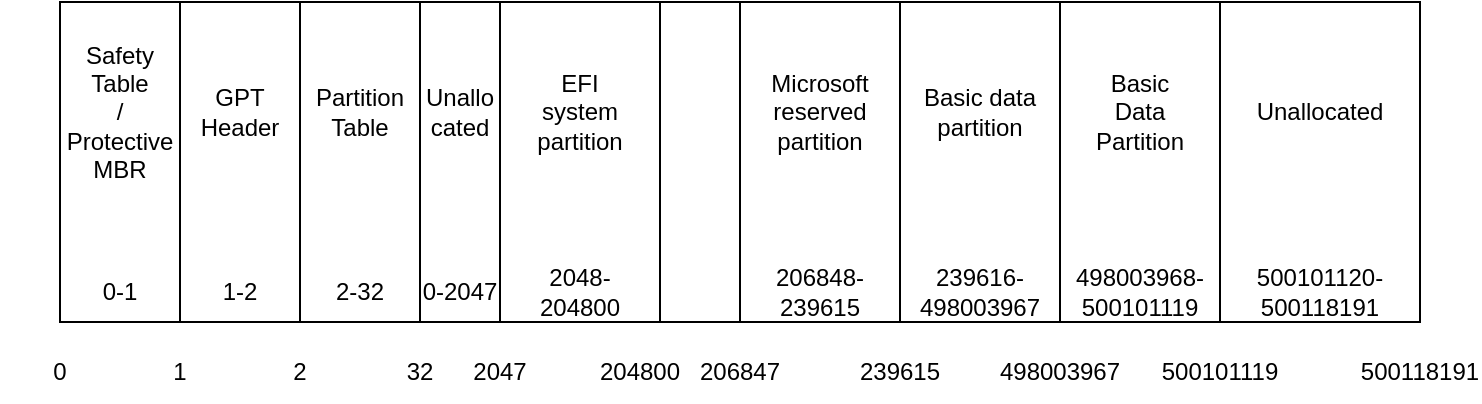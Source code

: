 <mxfile version="15.8.6" type="device"><diagram id="0ClMU6GLHGeOlEbQMVSZ" name="Page-1"><mxGraphModel dx="509" dy="609" grid="1" gridSize="10" guides="1" tooltips="1" connect="1" arrows="1" fold="1" page="1" pageScale="1" pageWidth="850" pageHeight="1100" math="0" shadow="0"><root><mxCell id="0"/><mxCell id="1" parent="0"/><mxCell id="MV_QFR0No1344atMbJjr-1" value="" style="rounded=0;whiteSpace=wrap;html=1;" vertex="1" parent="1"><mxGeometry x="80" y="80" width="680" height="160" as="geometry"/></mxCell><mxCell id="MV_QFR0No1344atMbJjr-2" value="" style="rounded=0;whiteSpace=wrap;html=1;" vertex="1" parent="1"><mxGeometry x="80" y="80" width="60" height="160" as="geometry"/></mxCell><mxCell id="MV_QFR0No1344atMbJjr-3" value="0" style="text;html=1;strokeColor=none;fillColor=none;align=center;verticalAlign=middle;whiteSpace=wrap;rounded=0;" vertex="1" parent="1"><mxGeometry x="50" y="250" width="60" height="30" as="geometry"/></mxCell><mxCell id="MV_QFR0No1344atMbJjr-4" value="1" style="text;html=1;strokeColor=none;fillColor=none;align=center;verticalAlign=middle;whiteSpace=wrap;rounded=0;" vertex="1" parent="1"><mxGeometry x="110" y="250" width="60" height="30" as="geometry"/></mxCell><mxCell id="MV_QFR0No1344atMbJjr-5" value="Safety Table&lt;br&gt;/&lt;br&gt;Protective MBR" style="text;html=1;strokeColor=none;fillColor=none;align=center;verticalAlign=middle;whiteSpace=wrap;rounded=0;" vertex="1" parent="1"><mxGeometry x="80" y="120" width="60" height="30" as="geometry"/></mxCell><mxCell id="MV_QFR0No1344atMbJjr-7" value="" style="rounded=0;whiteSpace=wrap;html=1;" vertex="1" parent="1"><mxGeometry x="140" y="80" width="60" height="160" as="geometry"/></mxCell><mxCell id="MV_QFR0No1344atMbJjr-8" value="2" style="text;html=1;strokeColor=none;fillColor=none;align=center;verticalAlign=middle;whiteSpace=wrap;rounded=0;" vertex="1" parent="1"><mxGeometry x="170" y="250" width="60" height="30" as="geometry"/></mxCell><mxCell id="MV_QFR0No1344atMbJjr-9" value="GPT Header" style="text;html=1;strokeColor=none;fillColor=none;align=center;verticalAlign=middle;whiteSpace=wrap;rounded=0;" vertex="1" parent="1"><mxGeometry x="140" y="120" width="60" height="30" as="geometry"/></mxCell><mxCell id="MV_QFR0No1344atMbJjr-10" value="" style="rounded=0;whiteSpace=wrap;html=1;" vertex="1" parent="1"><mxGeometry x="200" y="80" width="60" height="160" as="geometry"/></mxCell><mxCell id="MV_QFR0No1344atMbJjr-11" value="32" style="text;html=1;strokeColor=none;fillColor=none;align=center;verticalAlign=middle;whiteSpace=wrap;rounded=0;" vertex="1" parent="1"><mxGeometry x="230" y="250" width="60" height="30" as="geometry"/></mxCell><mxCell id="MV_QFR0No1344atMbJjr-12" value="Partition Table" style="text;html=1;strokeColor=none;fillColor=none;align=center;verticalAlign=middle;whiteSpace=wrap;rounded=0;" vertex="1" parent="1"><mxGeometry x="200" y="120" width="60" height="30" as="geometry"/></mxCell><mxCell id="MV_QFR0No1344atMbJjr-13" value="" style="rounded=0;whiteSpace=wrap;html=1;" vertex="1" parent="1"><mxGeometry x="300" y="80" width="80" height="160" as="geometry"/></mxCell><mxCell id="MV_QFR0No1344atMbJjr-14" value="2047" style="text;html=1;strokeColor=none;fillColor=none;align=center;verticalAlign=middle;whiteSpace=wrap;rounded=0;" vertex="1" parent="1"><mxGeometry x="270" y="250" width="60" height="30" as="geometry"/></mxCell><mxCell id="MV_QFR0No1344atMbJjr-15" value="204800" style="text;html=1;strokeColor=none;fillColor=none;align=center;verticalAlign=middle;whiteSpace=wrap;rounded=0;" vertex="1" parent="1"><mxGeometry x="340" y="250" width="60" height="30" as="geometry"/></mxCell><mxCell id="MV_QFR0No1344atMbJjr-16" value="EFI system partition" style="text;html=1;strokeColor=none;fillColor=none;align=center;verticalAlign=middle;whiteSpace=wrap;rounded=0;" vertex="1" parent="1"><mxGeometry x="310" y="120" width="60" height="30" as="geometry"/></mxCell><mxCell id="MV_QFR0No1344atMbJjr-17" value="Unallo&lt;br&gt;cated" style="text;html=1;strokeColor=none;fillColor=none;align=center;verticalAlign=middle;whiteSpace=wrap;rounded=0;" vertex="1" parent="1"><mxGeometry x="260" y="110" width="40" height="50" as="geometry"/></mxCell><mxCell id="MV_QFR0No1344atMbJjr-18" value="0-1" style="text;html=1;strokeColor=none;fillColor=none;align=center;verticalAlign=middle;whiteSpace=wrap;rounded=0;" vertex="1" parent="1"><mxGeometry x="80" y="210" width="60" height="30" as="geometry"/></mxCell><mxCell id="MV_QFR0No1344atMbJjr-19" value="1-2" style="text;html=1;strokeColor=none;fillColor=none;align=center;verticalAlign=middle;whiteSpace=wrap;rounded=0;" vertex="1" parent="1"><mxGeometry x="140" y="210" width="60" height="30" as="geometry"/></mxCell><mxCell id="MV_QFR0No1344atMbJjr-20" value="2-32" style="text;html=1;strokeColor=none;fillColor=none;align=center;verticalAlign=middle;whiteSpace=wrap;rounded=0;" vertex="1" parent="1"><mxGeometry x="200" y="210" width="60" height="30" as="geometry"/></mxCell><mxCell id="MV_QFR0No1344atMbJjr-21" value="0-2047" style="text;html=1;strokeColor=none;fillColor=none;align=center;verticalAlign=middle;whiteSpace=wrap;rounded=0;" vertex="1" parent="1"><mxGeometry x="260" y="210" width="40" height="30" as="geometry"/></mxCell><mxCell id="MV_QFR0No1344atMbJjr-22" value="2048-204800" style="text;html=1;strokeColor=none;fillColor=none;align=center;verticalAlign=middle;whiteSpace=wrap;rounded=0;" vertex="1" parent="1"><mxGeometry x="310" y="210" width="60" height="30" as="geometry"/></mxCell><mxCell id="MV_QFR0No1344atMbJjr-23" value="" style="rounded=0;whiteSpace=wrap;html=1;" vertex="1" parent="1"><mxGeometry x="420" y="80" width="80" height="160" as="geometry"/></mxCell><mxCell id="MV_QFR0No1344atMbJjr-24" value="206847" style="text;html=1;strokeColor=none;fillColor=none;align=center;verticalAlign=middle;whiteSpace=wrap;rounded=0;" vertex="1" parent="1"><mxGeometry x="390" y="250" width="60" height="30" as="geometry"/></mxCell><mxCell id="MV_QFR0No1344atMbJjr-25" value="239615" style="text;html=1;strokeColor=none;fillColor=none;align=center;verticalAlign=middle;whiteSpace=wrap;rounded=0;" vertex="1" parent="1"><mxGeometry x="470" y="250" width="60" height="30" as="geometry"/></mxCell><mxCell id="MV_QFR0No1344atMbJjr-26" value="Microsoft reserved partition" style="text;html=1;strokeColor=none;fillColor=none;align=center;verticalAlign=middle;whiteSpace=wrap;rounded=0;" vertex="1" parent="1"><mxGeometry x="430" y="120" width="60" height="30" as="geometry"/></mxCell><mxCell id="MV_QFR0No1344atMbJjr-27" value="206848-239615" style="text;html=1;strokeColor=none;fillColor=none;align=center;verticalAlign=middle;whiteSpace=wrap;rounded=0;" vertex="1" parent="1"><mxGeometry x="430" y="210" width="60" height="30" as="geometry"/></mxCell><mxCell id="MV_QFR0No1344atMbJjr-28" value="" style="rounded=0;whiteSpace=wrap;html=1;" vertex="1" parent="1"><mxGeometry x="500" y="80" width="80" height="160" as="geometry"/></mxCell><mxCell id="MV_QFR0No1344atMbJjr-29" value="498003967" style="text;html=1;strokeColor=none;fillColor=none;align=center;verticalAlign=middle;whiteSpace=wrap;rounded=0;" vertex="1" parent="1"><mxGeometry x="550" y="250" width="60" height="30" as="geometry"/></mxCell><mxCell id="MV_QFR0No1344atMbJjr-30" value="Basic data partition" style="text;html=1;strokeColor=none;fillColor=none;align=center;verticalAlign=middle;whiteSpace=wrap;rounded=0;" vertex="1" parent="1"><mxGeometry x="510" y="120" width="60" height="30" as="geometry"/></mxCell><mxCell id="MV_QFR0No1344atMbJjr-31" value="239616-498003967" style="text;html=1;strokeColor=none;fillColor=none;align=center;verticalAlign=middle;whiteSpace=wrap;rounded=0;" vertex="1" parent="1"><mxGeometry x="510" y="210" width="60" height="30" as="geometry"/></mxCell><mxCell id="MV_QFR0No1344atMbJjr-32" value="" style="rounded=0;whiteSpace=wrap;html=1;" vertex="1" parent="1"><mxGeometry x="580" y="80" width="80" height="160" as="geometry"/></mxCell><mxCell id="MV_QFR0No1344atMbJjr-33" value="Basic Data Partition" style="text;html=1;strokeColor=none;fillColor=none;align=center;verticalAlign=middle;whiteSpace=wrap;rounded=0;" vertex="1" parent="1"><mxGeometry x="590" y="120" width="60" height="30" as="geometry"/></mxCell><mxCell id="MV_QFR0No1344atMbJjr-34" value="498003968-500101119" style="text;html=1;strokeColor=none;fillColor=none;align=center;verticalAlign=middle;whiteSpace=wrap;rounded=0;" vertex="1" parent="1"><mxGeometry x="590" y="210" width="60" height="30" as="geometry"/></mxCell><mxCell id="MV_QFR0No1344atMbJjr-35" value="500101119" style="text;html=1;strokeColor=none;fillColor=none;align=center;verticalAlign=middle;whiteSpace=wrap;rounded=0;" vertex="1" parent="1"><mxGeometry x="630" y="250" width="60" height="30" as="geometry"/></mxCell><mxCell id="MV_QFR0No1344atMbJjr-36" value="500118191" style="text;html=1;strokeColor=none;fillColor=none;align=center;verticalAlign=middle;whiteSpace=wrap;rounded=0;" vertex="1" parent="1"><mxGeometry x="730" y="250" width="60" height="30" as="geometry"/></mxCell><mxCell id="MV_QFR0No1344atMbJjr-37" value="Unallocated" style="text;html=1;strokeColor=none;fillColor=none;align=center;verticalAlign=middle;whiteSpace=wrap;rounded=0;" vertex="1" parent="1"><mxGeometry x="680" y="120" width="60" height="30" as="geometry"/></mxCell><mxCell id="MV_QFR0No1344atMbJjr-38" value="500101120-500118191" style="text;html=1;strokeColor=none;fillColor=none;align=center;verticalAlign=middle;whiteSpace=wrap;rounded=0;" vertex="1" parent="1"><mxGeometry x="680" y="210" width="60" height="30" as="geometry"/></mxCell></root></mxGraphModel></diagram></mxfile>